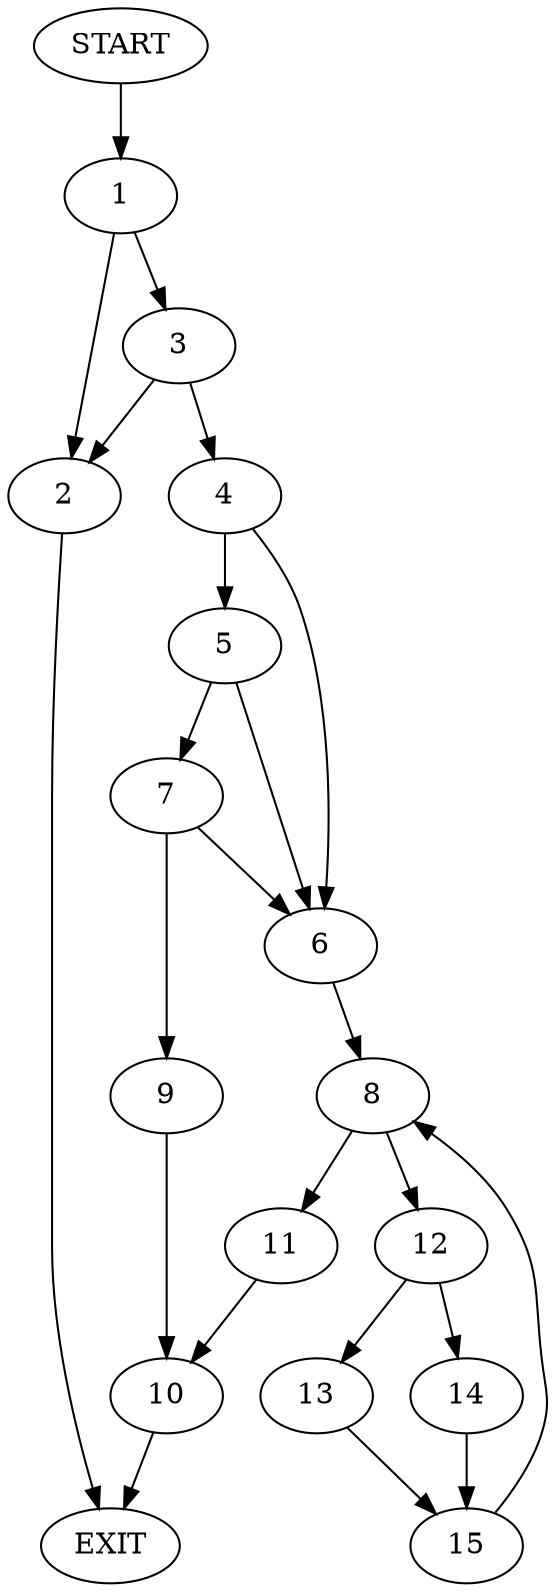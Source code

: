digraph {
0 [label="START"]
16 [label="EXIT"]
0 -> 1
1 -> 2
1 -> 3
2 -> 16
3 -> 4
3 -> 2
4 -> 5
4 -> 6
5 -> 7
5 -> 6
6 -> 8
7 -> 6
7 -> 9
9 -> 10
8 -> 11
8 -> 12
11 -> 10
12 -> 13
12 -> 14
13 -> 15
14 -> 15
15 -> 8
10 -> 16
}

